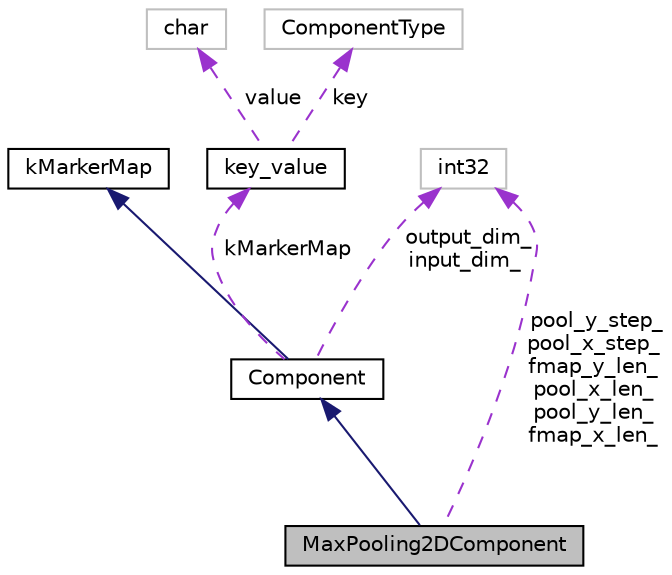 digraph "MaxPooling2DComponent"
{
  edge [fontname="Helvetica",fontsize="10",labelfontname="Helvetica",labelfontsize="10"];
  node [fontname="Helvetica",fontsize="10",shape=record];
  Node3 [label="MaxPooling2DComponent",height=0.2,width=0.4,color="black", fillcolor="grey75", style="filled", fontcolor="black"];
  Node4 -> Node3 [dir="back",color="midnightblue",fontsize="10",style="solid",fontname="Helvetica"];
  Node4 [label="Component",height=0.2,width=0.4,color="black", fillcolor="white", style="filled",URL="$structkaldi_1_1nnet1_1_1Component.html",tooltip="Abstract class, building block of the network. "];
  Node5 -> Node4 [dir="back",color="midnightblue",fontsize="10",style="solid",fontname="Helvetica"];
  Node5 [label="kMarkerMap",height=0.2,width=0.4,color="black", fillcolor="white", style="filled",URL="$classkMarkerMap.html"];
  Node6 -> Node4 [dir="back",color="darkorchid3",fontsize="10",style="dashed",label=" kMarkerMap" ,fontname="Helvetica"];
  Node6 [label="key_value",height=0.2,width=0.4,color="black", fillcolor="white", style="filled",URL="$structkaldi_1_1nnet1_1_1Component_1_1key__value.html",tooltip="A pair of type and marker,. "];
  Node7 -> Node6 [dir="back",color="darkorchid3",fontsize="10",style="dashed",label=" value" ,fontname="Helvetica"];
  Node7 [label="char",height=0.2,width=0.4,color="grey75", fillcolor="white", style="filled"];
  Node8 -> Node6 [dir="back",color="darkorchid3",fontsize="10",style="dashed",label=" key" ,fontname="Helvetica"];
  Node8 [label="ComponentType",height=0.2,width=0.4,color="grey75", fillcolor="white", style="filled"];
  Node9 -> Node4 [dir="back",color="darkorchid3",fontsize="10",style="dashed",label=" output_dim_\ninput_dim_" ,fontname="Helvetica"];
  Node9 [label="int32",height=0.2,width=0.4,color="grey75", fillcolor="white", style="filled"];
  Node9 -> Node3 [dir="back",color="darkorchid3",fontsize="10",style="dashed",label=" pool_y_step_\npool_x_step_\nfmap_y_len_\npool_x_len_\npool_y_len_\nfmap_x_len_" ,fontname="Helvetica"];
}
